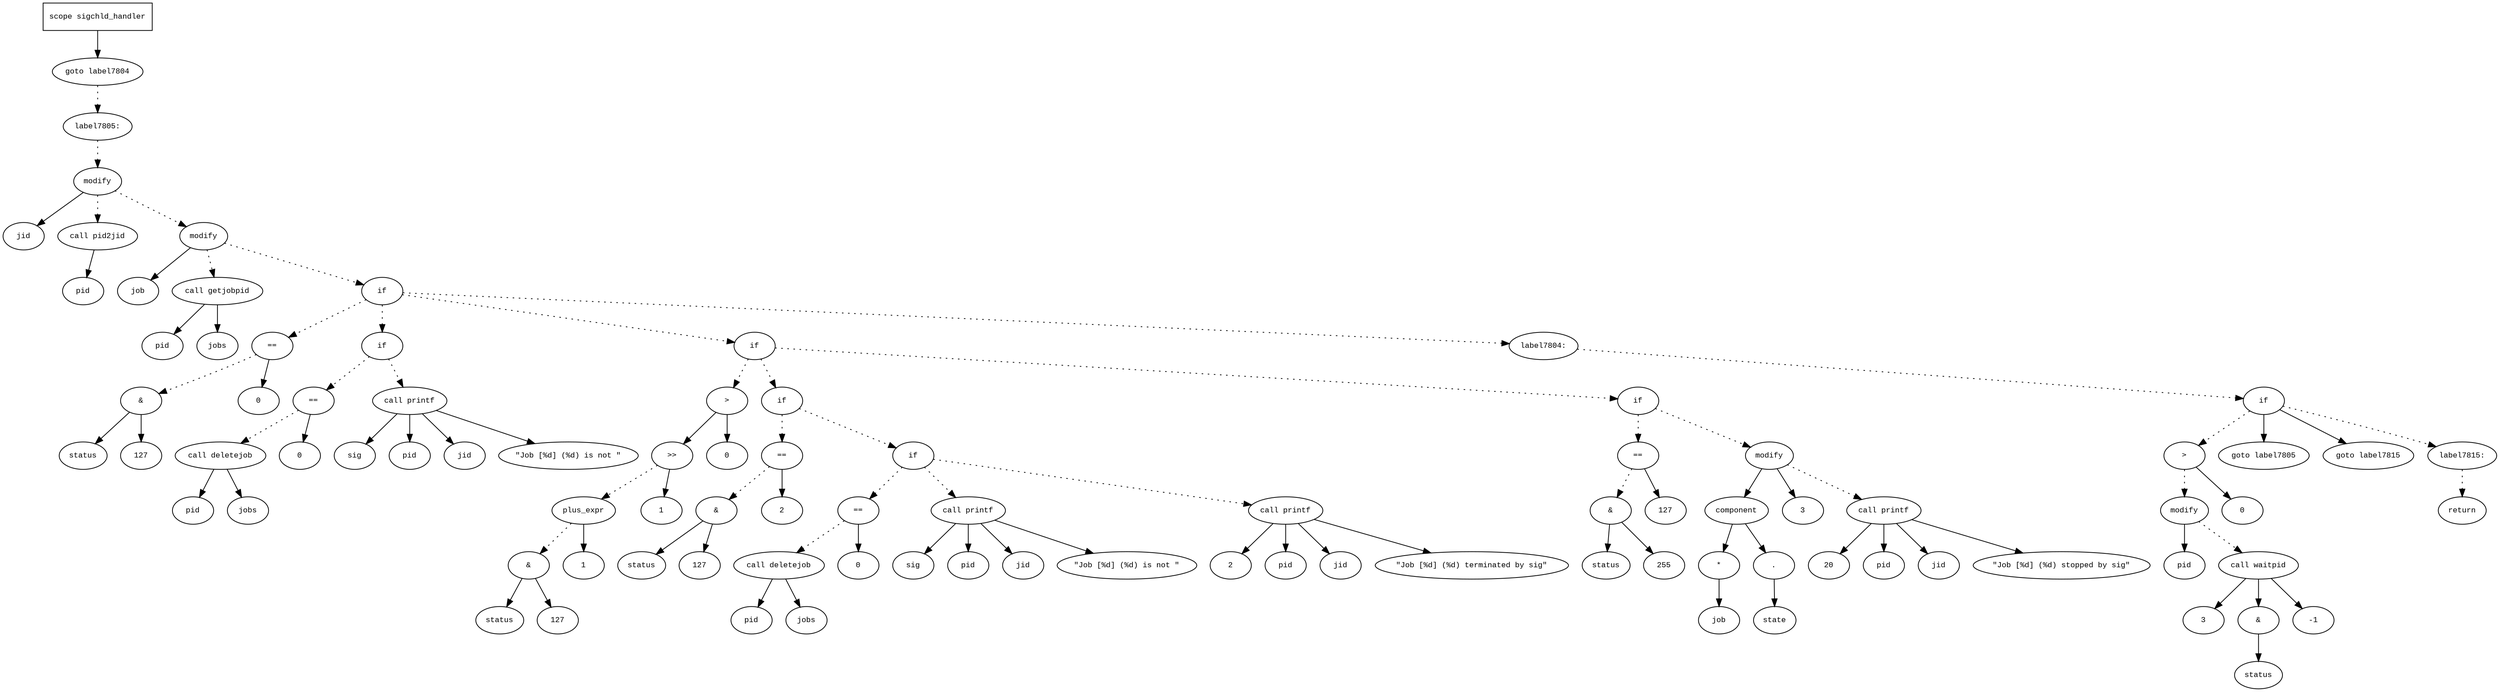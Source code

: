 digraph AST {
  graph [fontname="Times New Roman",fontsize=10];
  node  [fontname="Courier New",fontsize=10];
  edge  [fontname="Times New Roman",fontsize=10];

  node1 [label="scope sigchld_handler",shape=box];
  node2 [label="goto label7804",shape=ellipse];
  node1 -> node2;
  node3 [label="label7805:",shape=ellipse];
  node2 -> node3 [style=dotted];
  node4 [label="modify",shape=ellipse];
  node5 [label="jid",shape=ellipse];
  node4 -> node5;
  node6 [label="call pid2jid",shape=ellipse];
  node7 [label="pid",shape=ellipse];
  node6 -> node7;
  node4 -> node6 [style=dotted];
  node3 -> node4 [style=dotted];
  node8 [label="modify",shape=ellipse];
  node9 [label="job",shape=ellipse];
  node8 -> node9;
  node10 [label="call getjobpid",shape=ellipse];
  node11 [label="pid",shape=ellipse];
  node10 -> node11;
  node12 [label="jobs",shape=ellipse];
  node10 -> node12;
  node8 -> node10 [style=dotted];
  node4 -> node8 [style=dotted];
  node13 [label="if",shape=ellipse];
  node8 -> node13 [style=dotted];
  node14 [label="==",shape=ellipse];
  node15 [label="&",shape=ellipse];
  node16 [label="status",shape=ellipse];
  node15 -> node16;
  node17 [label="127",shape=ellipse];
  node15 -> node17;
  node14 -> node15 [style=dotted];
  node18 [label="0",shape=ellipse];
  node14 -> node18;
  node13 -> node14 [style=dotted];
  node19 [label="if",shape=ellipse];
  node13 -> node19 [style=dotted];
  node20 [label="==",shape=ellipse];
  node21 [label="call deletejob",shape=ellipse];
  node22 [label="pid",shape=ellipse];
  node21 -> node22;
  node23 [label="jobs",shape=ellipse];
  node21 -> node23;
  node20 -> node21 [style=dotted];
  node24 [label="0",shape=ellipse];
  node20 -> node24;
  node19 -> node20 [style=dotted];
  node25 [label="call printf",shape=ellipse];
  node26 [label="sig",shape=ellipse];
  node25 -> node26;
  node27 [label="pid",shape=ellipse];
  node25 -> node27;
  node28 [label="jid",shape=ellipse];
  node25 -> node28;
  node29 [label="\"Job [%d] (%d) is not \"",shape=ellipse];
  node25 -> node29;
  node19 -> node25 [style=dotted];
  node30 [label="if",shape=ellipse];
  node13 -> node30 [style=dotted];
  node31 [label=">",shape=ellipse];
  node32 [label=">>",shape=ellipse];
  node33 [label="plus_expr",shape=ellipse];
  node34 [label="&",shape=ellipse];
  node35 [label="status",shape=ellipse];
  node34 -> node35;
  node36 [label="127",shape=ellipse];
  node34 -> node36;
  node33 -> node34 [style=dotted];
  node37 [label="1",shape=ellipse];
  node33 -> node37;
  node32 -> node33 [style=dotted];
  node38 [label="1",shape=ellipse];
  node32 -> node38;
  node31 -> node32;
  node39 [label="0",shape=ellipse];
  node31 -> node39;
  node30 -> node31 [style=dotted];
  node40 [label="if",shape=ellipse];
  node30 -> node40 [style=dotted];
  node41 [label="==",shape=ellipse];
  node42 [label="&",shape=ellipse];
  node43 [label="status",shape=ellipse];
  node42 -> node43;
  node44 [label="127",shape=ellipse];
  node42 -> node44;
  node41 -> node42 [style=dotted];
  node45 [label="2",shape=ellipse];
  node41 -> node45;
  node40 -> node41 [style=dotted];
  node46 [label="if",shape=ellipse];
  node40 -> node46 [style=dotted];
  node47 [label="==",shape=ellipse];
  node48 [label="call deletejob",shape=ellipse];
  node49 [label="pid",shape=ellipse];
  node48 -> node49;
  node50 [label="jobs",shape=ellipse];
  node48 -> node50;
  node47 -> node48 [style=dotted];
  node51 [label="0",shape=ellipse];
  node47 -> node51;
  node46 -> node47 [style=dotted];
  node52 [label="call printf",shape=ellipse];
  node53 [label="sig",shape=ellipse];
  node52 -> node53;
  node54 [label="pid",shape=ellipse];
  node52 -> node54;
  node55 [label="jid",shape=ellipse];
  node52 -> node55;
  node56 [label="\"Job [%d] (%d) is not \"",shape=ellipse];
  node52 -> node56;
  node46 -> node52 [style=dotted];
  node57 [label="call printf",shape=ellipse];
  node58 [label="2",shape=ellipse];
  node57 -> node58;
  node59 [label="pid",shape=ellipse];
  node57 -> node59;
  node60 [label="jid",shape=ellipse];
  node57 -> node60;
  node61 [label="\"Job [%d] (%d) terminated by sig\"",shape=ellipse];
  node57 -> node61;
  node46 -> node57 [style=dotted];
  node62 [label="if",shape=ellipse];
  node30 -> node62 [style=dotted];
  node63 [label="==",shape=ellipse];
  node64 [label="&",shape=ellipse];
  node65 [label="status",shape=ellipse];
  node64 -> node65;
  node66 [label="255",shape=ellipse];
  node64 -> node66;
  node63 -> node64 [style=dotted];
  node67 [label="127",shape=ellipse];
  node63 -> node67;
  node62 -> node63 [style=dotted];
  node68 [label="modify",shape=ellipse];
  node69 [label="component",shape=ellipse];
  node68 -> node69;
  node70 [label="*",shape=ellipse];
  node71 [label="job",shape=ellipse];
  node70 -> node71;
  node69 -> node70;
  node72 [label=".",shape=ellipse];
  node69 -> node72;
  node73 [label="state",shape=ellipse];
  node72 -> node73;
  node74 [label="3",shape=ellipse];
  node68 -> node74;
  node62 -> node68 [style=dotted];
  node75 [label="call printf",shape=ellipse];
  node76 [label="20",shape=ellipse];
  node75 -> node76;
  node77 [label="pid",shape=ellipse];
  node75 -> node77;
  node78 [label="jid",shape=ellipse];
  node75 -> node78;
  node79 [label="\"Job [%d] (%d) stopped by sig\"",shape=ellipse];
  node75 -> node79;
  node68 -> node75 [style=dotted];
  node80 [label="label7804:",shape=ellipse];
  node13 -> node80 [style=dotted];
  node81 [label="if",shape=ellipse];
  node80 -> node81 [style=dotted];
  node82 [label=">",shape=ellipse];
  node83 [label="modify",shape=ellipse];
  node84 [label="pid",shape=ellipse];
  node83 -> node84;
  node85 [label="call waitpid",shape=ellipse];
  node86 [label="3",shape=ellipse];
  node85 -> node86;
  node87 [label="&",shape=ellipse];
  node85 -> node87;
  node88 [label="status",shape=ellipse];
  node87 -> node88;
  node89 [label="-1",shape=ellipse];
  node85 -> node89;
  node83 -> node85 [style=dotted];
  node82 -> node83 [style=dotted];
  node90 [label="0",shape=ellipse];
  node82 -> node90;
  node81 -> node82 [style=dotted];
  node91 [label="goto label7805",shape=ellipse];
  node81 -> node91;
  node92 [label="goto label7815",shape=ellipse];
  node81 -> node92;
  node93 [label="label7815:",shape=ellipse];
  node81 -> node93 [style=dotted];
  node94 [label="return",shape=ellipse];
  node93 -> node94 [style=dotted];
} 
